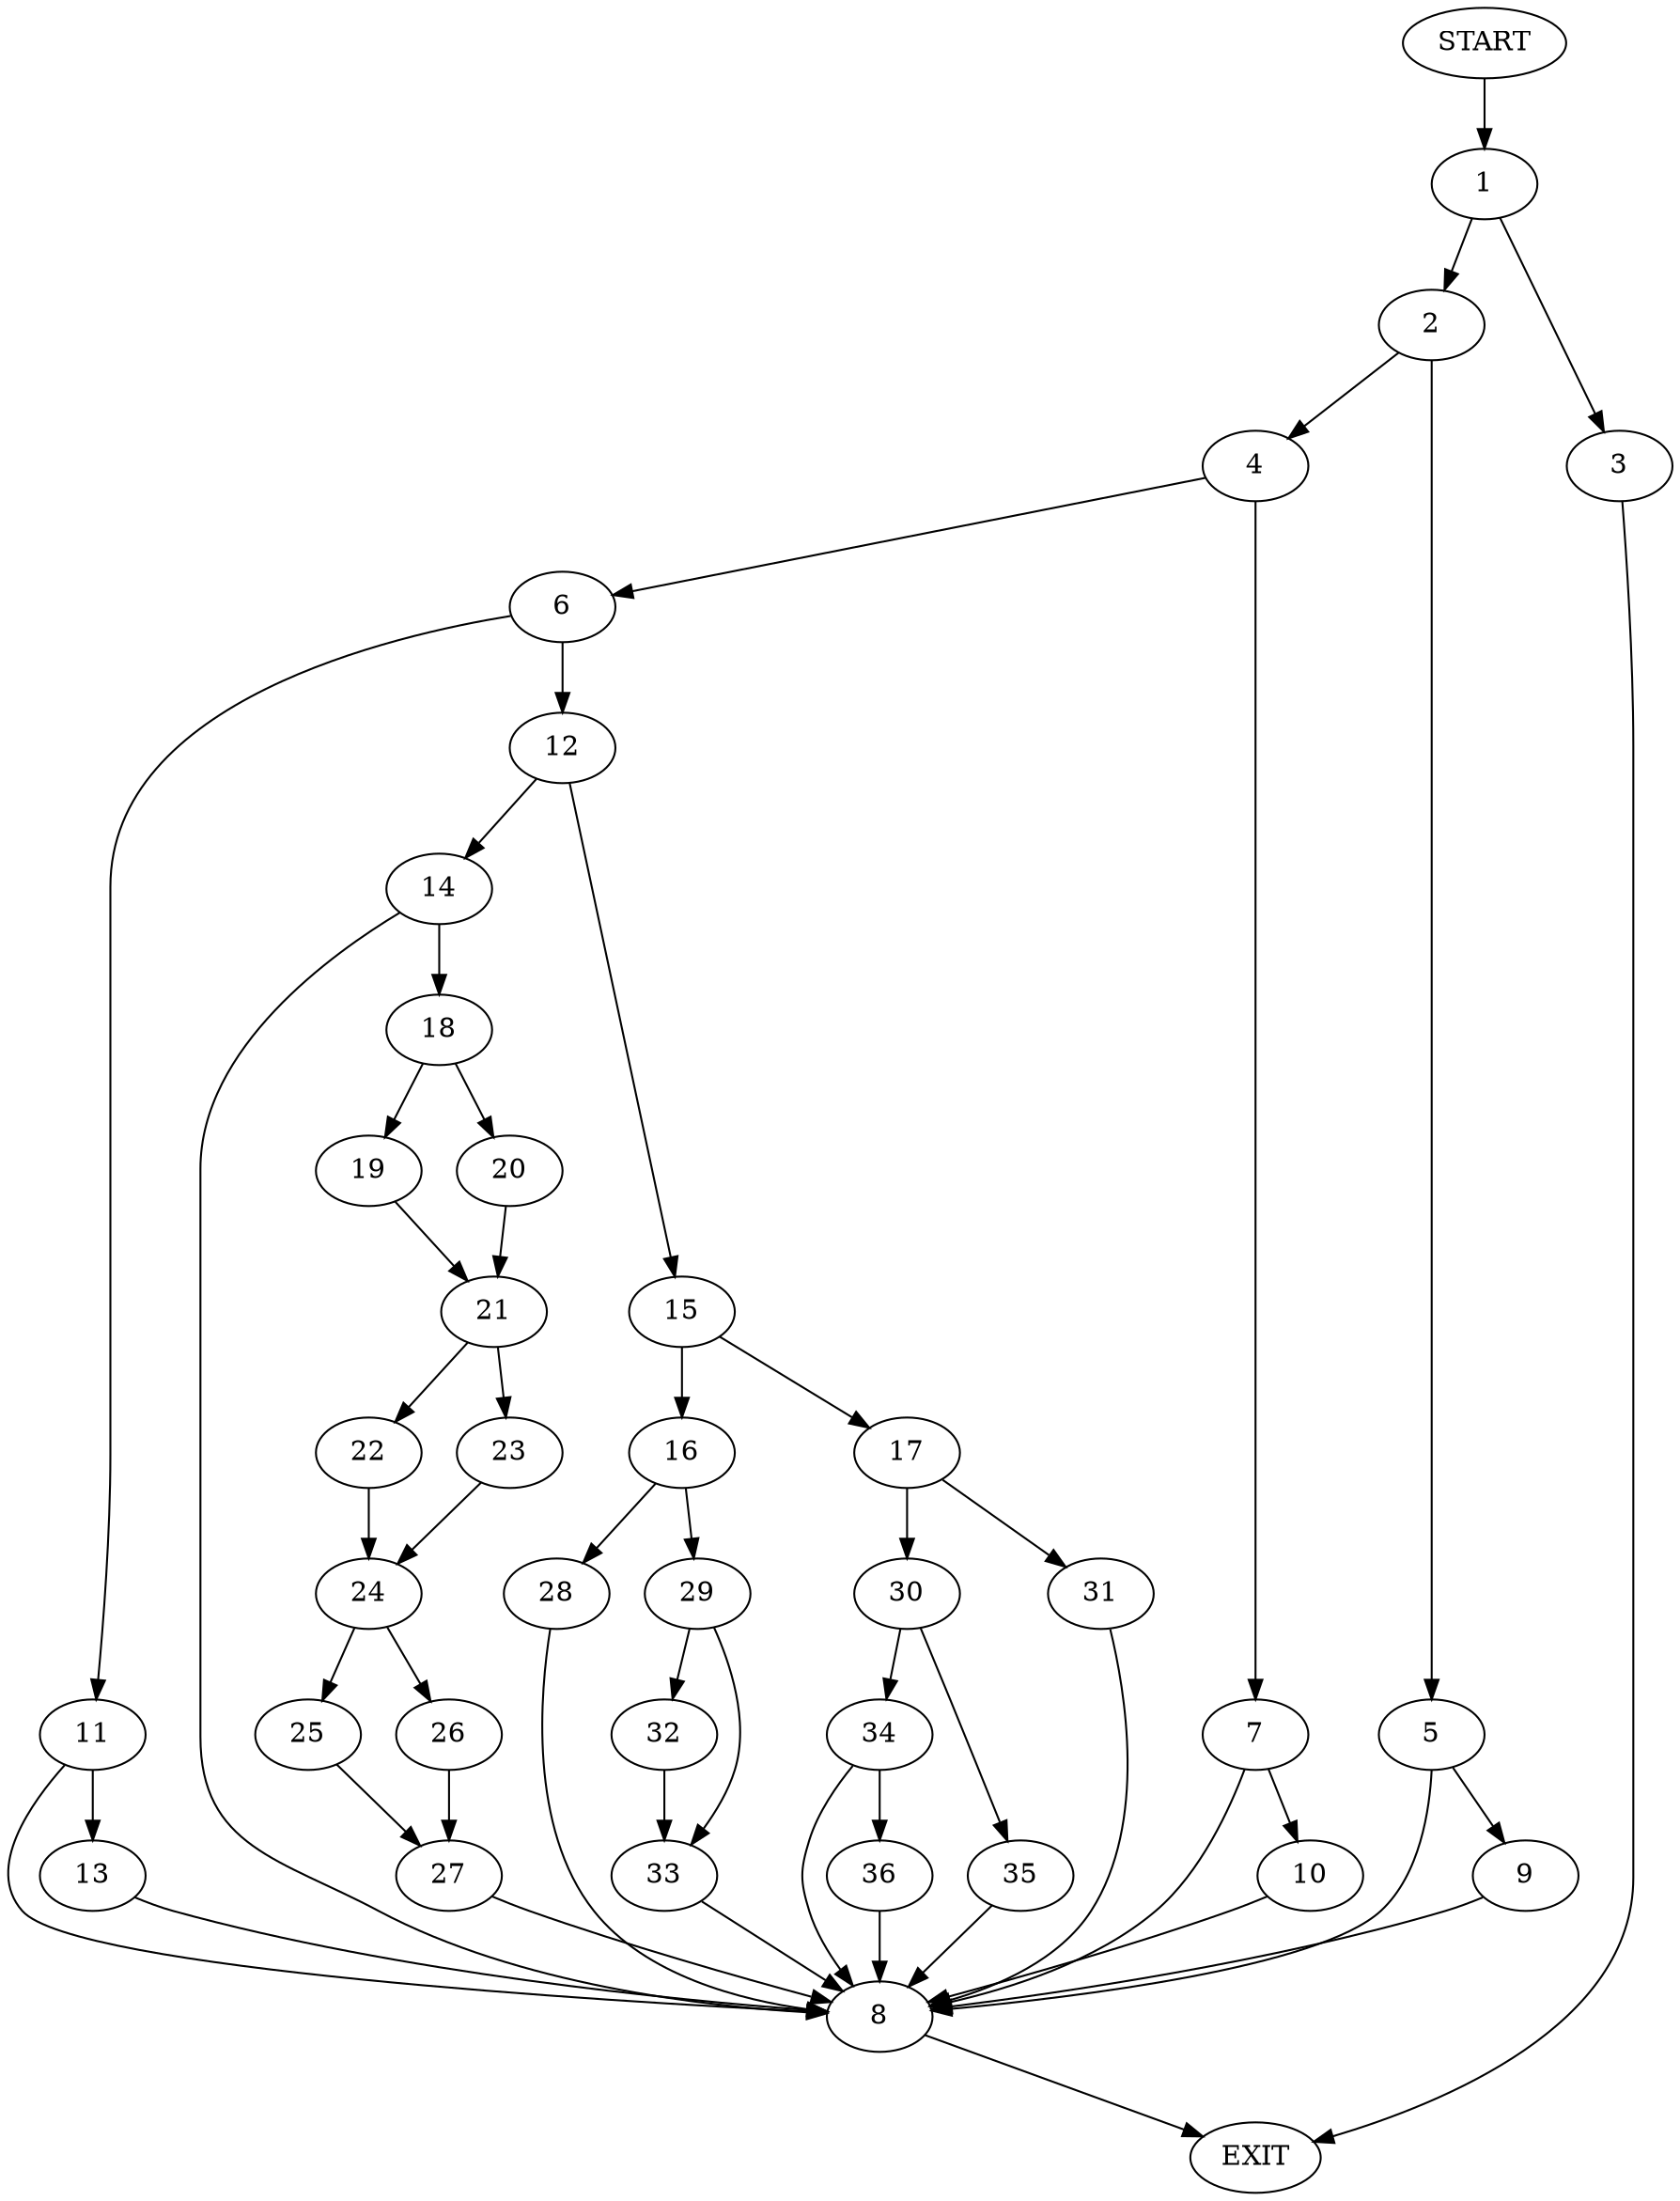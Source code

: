 digraph {
0 [label="START"]
37 [label="EXIT"]
0 -> 1
1 -> 2
1 -> 3
2 -> 4
2 -> 5
3 -> 37
4 -> 6
4 -> 7
5 -> 8
5 -> 9
8 -> 37
9 -> 8
7 -> 8
7 -> 10
6 -> 11
6 -> 12
10 -> 8
11 -> 8
11 -> 13
12 -> 14
12 -> 15
13 -> 8
15 -> 16
15 -> 17
14 -> 8
14 -> 18
18 -> 19
18 -> 20
19 -> 21
20 -> 21
21 -> 22
21 -> 23
23 -> 24
22 -> 24
24 -> 25
24 -> 26
25 -> 27
26 -> 27
27 -> 8
16 -> 28
16 -> 29
17 -> 30
17 -> 31
28 -> 8
29 -> 32
29 -> 33
33 -> 8
32 -> 33
30 -> 34
30 -> 35
31 -> 8
35 -> 8
34 -> 36
34 -> 8
36 -> 8
}
